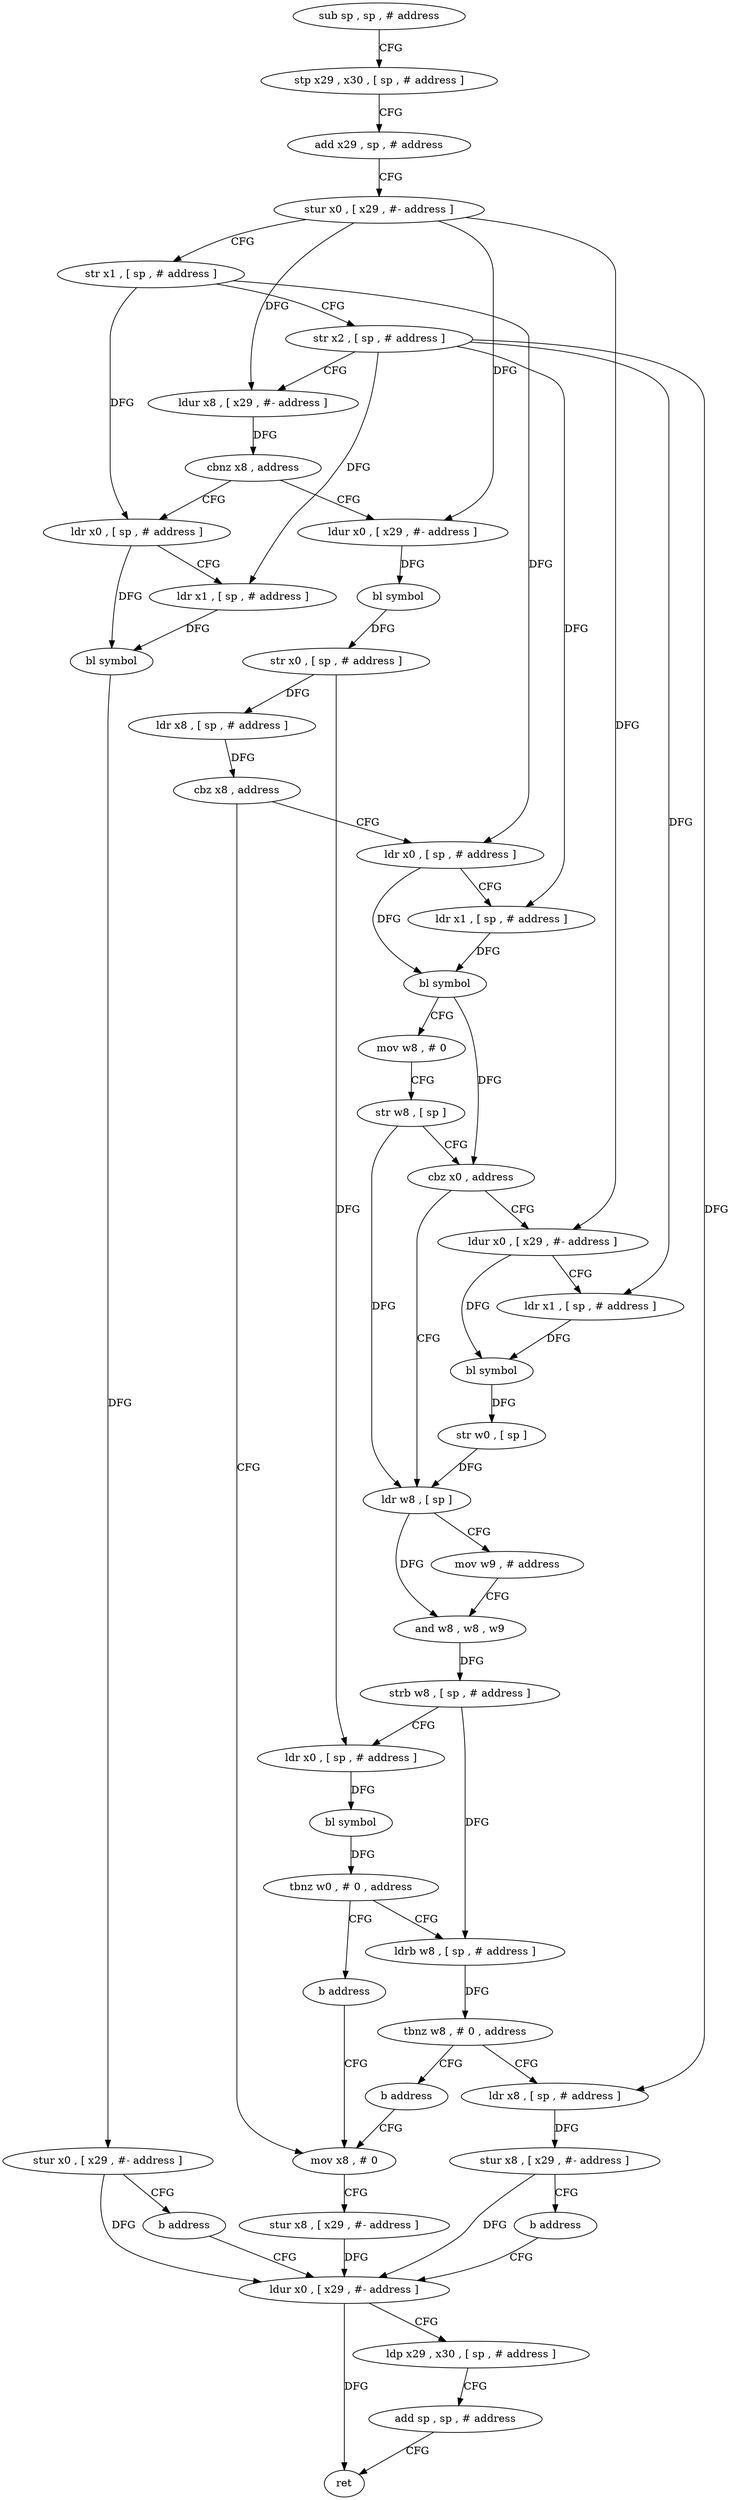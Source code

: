 digraph "func" {
"4321864" [label = "sub sp , sp , # address" ]
"4321868" [label = "stp x29 , x30 , [ sp , # address ]" ]
"4321872" [label = "add x29 , sp , # address" ]
"4321876" [label = "stur x0 , [ x29 , #- address ]" ]
"4321880" [label = "str x1 , [ sp , # address ]" ]
"4321884" [label = "str x2 , [ sp , # address ]" ]
"4321888" [label = "ldur x8 , [ x29 , #- address ]" ]
"4321892" [label = "cbnz x8 , address" ]
"4321916" [label = "ldur x0 , [ x29 , #- address ]" ]
"4321896" [label = "ldr x0 , [ sp , # address ]" ]
"4321920" [label = "bl symbol" ]
"4321924" [label = "str x0 , [ sp , # address ]" ]
"4321928" [label = "ldr x8 , [ sp , # address ]" ]
"4321932" [label = "cbz x8 , address" ]
"4322032" [label = "mov x8 , # 0" ]
"4321936" [label = "ldr x0 , [ sp , # address ]" ]
"4321900" [label = "ldr x1 , [ sp , # address ]" ]
"4321904" [label = "bl symbol" ]
"4321908" [label = "stur x0 , [ x29 , #- address ]" ]
"4321912" [label = "b address" ]
"4322040" [label = "ldur x0 , [ x29 , #- address ]" ]
"4322036" [label = "stur x8 , [ x29 , #- address ]" ]
"4321940" [label = "ldr x1 , [ sp , # address ]" ]
"4321944" [label = "bl symbol" ]
"4321948" [label = "mov w8 , # 0" ]
"4321952" [label = "str w8 , [ sp ]" ]
"4321956" [label = "cbz x0 , address" ]
"4321976" [label = "ldr w8 , [ sp ]" ]
"4321960" [label = "ldur x0 , [ x29 , #- address ]" ]
"4322044" [label = "ldp x29 , x30 , [ sp , # address ]" ]
"4322048" [label = "add sp , sp , # address" ]
"4322052" [label = "ret" ]
"4321980" [label = "mov w9 , # address" ]
"4321984" [label = "and w8 , w8 , w9" ]
"4321988" [label = "strb w8 , [ sp , # address ]" ]
"4321992" [label = "ldr x0 , [ sp , # address ]" ]
"4321996" [label = "bl symbol" ]
"4322000" [label = "tbnz w0 , # 0 , address" ]
"4322008" [label = "ldrb w8 , [ sp , # address ]" ]
"4322004" [label = "b address" ]
"4321964" [label = "ldr x1 , [ sp , # address ]" ]
"4321968" [label = "bl symbol" ]
"4321972" [label = "str w0 , [ sp ]" ]
"4322012" [label = "tbnz w8 , # 0 , address" ]
"4322020" [label = "ldr x8 , [ sp , # address ]" ]
"4322016" [label = "b address" ]
"4322024" [label = "stur x8 , [ x29 , #- address ]" ]
"4322028" [label = "b address" ]
"4321864" -> "4321868" [ label = "CFG" ]
"4321868" -> "4321872" [ label = "CFG" ]
"4321872" -> "4321876" [ label = "CFG" ]
"4321876" -> "4321880" [ label = "CFG" ]
"4321876" -> "4321888" [ label = "DFG" ]
"4321876" -> "4321916" [ label = "DFG" ]
"4321876" -> "4321960" [ label = "DFG" ]
"4321880" -> "4321884" [ label = "CFG" ]
"4321880" -> "4321896" [ label = "DFG" ]
"4321880" -> "4321936" [ label = "DFG" ]
"4321884" -> "4321888" [ label = "CFG" ]
"4321884" -> "4321900" [ label = "DFG" ]
"4321884" -> "4321940" [ label = "DFG" ]
"4321884" -> "4321964" [ label = "DFG" ]
"4321884" -> "4322020" [ label = "DFG" ]
"4321888" -> "4321892" [ label = "DFG" ]
"4321892" -> "4321916" [ label = "CFG" ]
"4321892" -> "4321896" [ label = "CFG" ]
"4321916" -> "4321920" [ label = "DFG" ]
"4321896" -> "4321900" [ label = "CFG" ]
"4321896" -> "4321904" [ label = "DFG" ]
"4321920" -> "4321924" [ label = "DFG" ]
"4321924" -> "4321928" [ label = "DFG" ]
"4321924" -> "4321992" [ label = "DFG" ]
"4321928" -> "4321932" [ label = "DFG" ]
"4321932" -> "4322032" [ label = "CFG" ]
"4321932" -> "4321936" [ label = "CFG" ]
"4322032" -> "4322036" [ label = "CFG" ]
"4321936" -> "4321940" [ label = "CFG" ]
"4321936" -> "4321944" [ label = "DFG" ]
"4321900" -> "4321904" [ label = "DFG" ]
"4321904" -> "4321908" [ label = "DFG" ]
"4321908" -> "4321912" [ label = "CFG" ]
"4321908" -> "4322040" [ label = "DFG" ]
"4321912" -> "4322040" [ label = "CFG" ]
"4322040" -> "4322044" [ label = "CFG" ]
"4322040" -> "4322052" [ label = "DFG" ]
"4322036" -> "4322040" [ label = "DFG" ]
"4321940" -> "4321944" [ label = "DFG" ]
"4321944" -> "4321948" [ label = "CFG" ]
"4321944" -> "4321956" [ label = "DFG" ]
"4321948" -> "4321952" [ label = "CFG" ]
"4321952" -> "4321956" [ label = "CFG" ]
"4321952" -> "4321976" [ label = "DFG" ]
"4321956" -> "4321976" [ label = "CFG" ]
"4321956" -> "4321960" [ label = "CFG" ]
"4321976" -> "4321980" [ label = "CFG" ]
"4321976" -> "4321984" [ label = "DFG" ]
"4321960" -> "4321964" [ label = "CFG" ]
"4321960" -> "4321968" [ label = "DFG" ]
"4322044" -> "4322048" [ label = "CFG" ]
"4322048" -> "4322052" [ label = "CFG" ]
"4321980" -> "4321984" [ label = "CFG" ]
"4321984" -> "4321988" [ label = "DFG" ]
"4321988" -> "4321992" [ label = "CFG" ]
"4321988" -> "4322008" [ label = "DFG" ]
"4321992" -> "4321996" [ label = "DFG" ]
"4321996" -> "4322000" [ label = "DFG" ]
"4322000" -> "4322008" [ label = "CFG" ]
"4322000" -> "4322004" [ label = "CFG" ]
"4322008" -> "4322012" [ label = "DFG" ]
"4322004" -> "4322032" [ label = "CFG" ]
"4321964" -> "4321968" [ label = "DFG" ]
"4321968" -> "4321972" [ label = "DFG" ]
"4321972" -> "4321976" [ label = "DFG" ]
"4322012" -> "4322020" [ label = "CFG" ]
"4322012" -> "4322016" [ label = "CFG" ]
"4322020" -> "4322024" [ label = "DFG" ]
"4322016" -> "4322032" [ label = "CFG" ]
"4322024" -> "4322028" [ label = "CFG" ]
"4322024" -> "4322040" [ label = "DFG" ]
"4322028" -> "4322040" [ label = "CFG" ]
}
